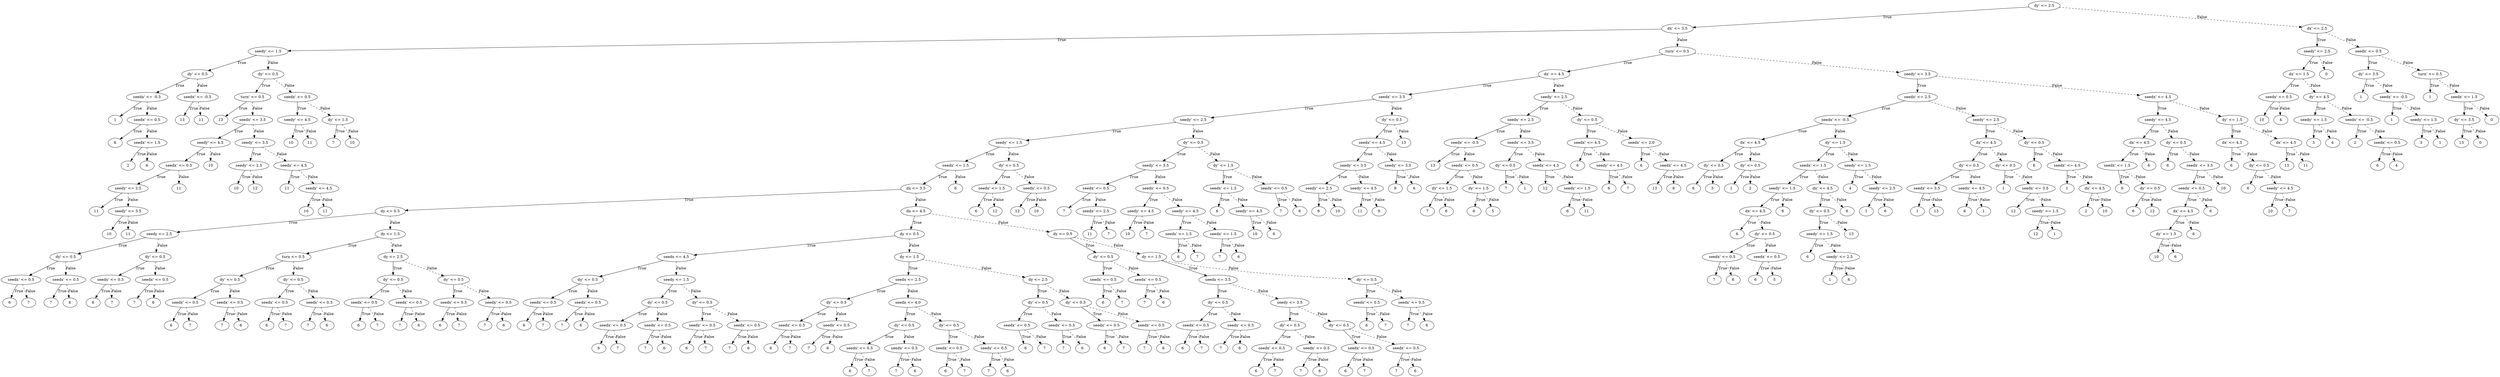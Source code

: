 digraph {
0 [label="dy' <= 2.5"];
1 [label="dx' <= 3.5"];
2 [label="seedy' <= 1.5"];
3 [label="dy' <= 0.5"];
4 [label="seedx' <= -0.5"];
5 [label="1"];
4 -> 5 [label="True"];
6 [label="seedx' <= 0.5"];
7 [label="6"];
6 -> 7 [label="True"];
8 [label="seedx' <= 1.5"];
9 [label="2"];
8 -> 9 [label="True"];
10 [label="6"];
8 -> 10 [style="dashed", label="False"];
6 -> 8 [style="dashed", label="False"];
4 -> 6 [style="dashed", label="False"];
3 -> 4 [label="True"];
11 [label="seedx' <= -0.5"];
12 [label="13"];
11 -> 12 [label="True"];
13 [label="11"];
11 -> 13 [style="dashed", label="False"];
3 -> 11 [style="dashed", label="False"];
2 -> 3 [label="True"];
14 [label="dy' <= 0.5"];
15 [label="turn' <= 0.5"];
16 [label="13"];
15 -> 16 [label="True"];
17 [label="seedx' <= 3.5"];
18 [label="seedy' <= 4.5"];
19 [label="seedx' <= 0.5"];
20 [label="seedy' <= 2.5"];
21 [label="11"];
20 -> 21 [label="True"];
22 [label="seedy' <= 3.5"];
23 [label="10"];
22 -> 23 [label="True"];
24 [label="11"];
22 -> 24 [style="dashed", label="False"];
20 -> 22 [style="dashed", label="False"];
19 -> 20 [label="True"];
25 [label="11"];
19 -> 25 [style="dashed", label="False"];
18 -> 19 [label="True"];
26 [label="10"];
18 -> 26 [style="dashed", label="False"];
17 -> 18 [label="True"];
27 [label="seedy' <= 3.5"];
28 [label="seedy' <= 2.5"];
29 [label="10"];
28 -> 29 [label="True"];
30 [label="12"];
28 -> 30 [style="dashed", label="False"];
27 -> 28 [label="True"];
31 [label="seedx' <= 4.5"];
32 [label="11"];
31 -> 32 [label="True"];
33 [label="seedy' <= 4.5"];
34 [label="10"];
33 -> 34 [label="True"];
35 [label="11"];
33 -> 35 [style="dashed", label="False"];
31 -> 33 [style="dashed", label="False"];
27 -> 31 [style="dashed", label="False"];
17 -> 27 [style="dashed", label="False"];
15 -> 17 [style="dashed", label="False"];
14 -> 15 [label="True"];
36 [label="seedx' <= 0.5"];
37 [label="seedy' <= 4.5"];
38 [label="10"];
37 -> 38 [label="True"];
39 [label="11"];
37 -> 39 [style="dashed", label="False"];
36 -> 37 [label="True"];
40 [label="dy' <= 1.5"];
41 [label="7"];
40 -> 41 [label="True"];
42 [label="10"];
40 -> 42 [style="dashed", label="False"];
36 -> 40 [style="dashed", label="False"];
14 -> 36 [style="dashed", label="False"];
2 -> 14 [style="dashed", label="False"];
1 -> 2 [label="True"];
43 [label="turn' <= 0.5"];
44 [label="dx' <= 4.5"];
45 [label="seedx' <= 3.5"];
46 [label="seedy' <= 2.5"];
47 [label="seedy' <= 1.5"];
48 [label="seedx' <= 1.5"];
49 [label="dx <= 3.5"];
50 [label="dy <= 0.5"];
51 [label="seedy <= 2.5"];
52 [label="dy' <= 0.5"];
53 [label="seedx' <= 0.5"];
54 [label="6"];
53 -> 54 [label="True"];
55 [label="7"];
53 -> 55 [style="dashed", label="False"];
52 -> 53 [label="True"];
56 [label="seedx' <= 0.5"];
57 [label="7"];
56 -> 57 [label="True"];
58 [label="6"];
56 -> 58 [style="dashed", label="False"];
52 -> 56 [style="dashed", label="False"];
51 -> 52 [label="True"];
59 [label="dy' <= 0.5"];
60 [label="seedx' <= 0.5"];
61 [label="6"];
60 -> 61 [label="True"];
62 [label="7"];
60 -> 62 [style="dashed", label="False"];
59 -> 60 [label="True"];
63 [label="seedx' <= 0.5"];
64 [label="7"];
63 -> 64 [label="True"];
65 [label="6"];
63 -> 65 [style="dashed", label="False"];
59 -> 63 [style="dashed", label="False"];
51 -> 59 [style="dashed", label="False"];
50 -> 51 [label="True"];
66 [label="dy <= 1.5"];
67 [label="turn <= 0.5"];
68 [label="dy' <= 0.5"];
69 [label="seedx' <= 0.5"];
70 [label="6"];
69 -> 70 [label="True"];
71 [label="7"];
69 -> 71 [style="dashed", label="False"];
68 -> 69 [label="True"];
72 [label="seedx' <= 0.5"];
73 [label="7"];
72 -> 73 [label="True"];
74 [label="6"];
72 -> 74 [style="dashed", label="False"];
68 -> 72 [style="dashed", label="False"];
67 -> 68 [label="True"];
75 [label="dy' <= 0.5"];
76 [label="seedx' <= 0.5"];
77 [label="6"];
76 -> 77 [label="True"];
78 [label="7"];
76 -> 78 [style="dashed", label="False"];
75 -> 76 [label="True"];
79 [label="seedx' <= 0.5"];
80 [label="7"];
79 -> 80 [label="True"];
81 [label="6"];
79 -> 81 [style="dashed", label="False"];
75 -> 79 [style="dashed", label="False"];
67 -> 75 [style="dashed", label="False"];
66 -> 67 [label="True"];
82 [label="dy <= 2.5"];
83 [label="dy' <= 0.5"];
84 [label="seedx' <= 0.5"];
85 [label="6"];
84 -> 85 [label="True"];
86 [label="7"];
84 -> 86 [style="dashed", label="False"];
83 -> 84 [label="True"];
87 [label="seedx' <= 0.5"];
88 [label="7"];
87 -> 88 [label="True"];
89 [label="6"];
87 -> 89 [style="dashed", label="False"];
83 -> 87 [style="dashed", label="False"];
82 -> 83 [label="True"];
90 [label="dy' <= 0.5"];
91 [label="seedx' <= 0.5"];
92 [label="6"];
91 -> 92 [label="True"];
93 [label="7"];
91 -> 93 [style="dashed", label="False"];
90 -> 91 [label="True"];
94 [label="seedx' <= 0.5"];
95 [label="7"];
94 -> 95 [label="True"];
96 [label="6"];
94 -> 96 [style="dashed", label="False"];
90 -> 94 [style="dashed", label="False"];
82 -> 90 [style="dashed", label="False"];
66 -> 82 [style="dashed", label="False"];
50 -> 66 [style="dashed", label="False"];
49 -> 50 [label="True"];
97 [label="dx <= 4.5"];
98 [label="dy <= 0.5"];
99 [label="seedx <= 4.5"];
100 [label="dy' <= 0.5"];
101 [label="seedx' <= 0.5"];
102 [label="6"];
101 -> 102 [label="True"];
103 [label="7"];
101 -> 103 [style="dashed", label="False"];
100 -> 101 [label="True"];
104 [label="seedx' <= 0.5"];
105 [label="7"];
104 -> 105 [label="True"];
106 [label="6"];
104 -> 106 [style="dashed", label="False"];
100 -> 104 [style="dashed", label="False"];
99 -> 100 [label="True"];
107 [label="seedy <= 1.5"];
108 [label="dy' <= 0.5"];
109 [label="seedx' <= 0.5"];
110 [label="6"];
109 -> 110 [label="True"];
111 [label="7"];
109 -> 111 [style="dashed", label="False"];
108 -> 109 [label="True"];
112 [label="seedx' <= 0.5"];
113 [label="7"];
112 -> 113 [label="True"];
114 [label="6"];
112 -> 114 [style="dashed", label="False"];
108 -> 112 [style="dashed", label="False"];
107 -> 108 [label="True"];
115 [label="dy' <= 0.5"];
116 [label="seedx' <= 0.5"];
117 [label="6"];
116 -> 117 [label="True"];
118 [label="7"];
116 -> 118 [style="dashed", label="False"];
115 -> 116 [label="True"];
119 [label="seedx' <= 0.5"];
120 [label="7"];
119 -> 120 [label="True"];
121 [label="6"];
119 -> 121 [style="dashed", label="False"];
115 -> 119 [style="dashed", label="False"];
107 -> 115 [style="dashed", label="False"];
99 -> 107 [style="dashed", label="False"];
98 -> 99 [label="True"];
122 [label="dy <= 1.5"];
123 [label="seedx <= 2.5"];
124 [label="dy' <= 0.5"];
125 [label="seedx' <= 0.5"];
126 [label="6"];
125 -> 126 [label="True"];
127 [label="7"];
125 -> 127 [style="dashed", label="False"];
124 -> 125 [label="True"];
128 [label="seedx' <= 0.5"];
129 [label="7"];
128 -> 129 [label="True"];
130 [label="6"];
128 -> 130 [style="dashed", label="False"];
124 -> 128 [style="dashed", label="False"];
123 -> 124 [label="True"];
131 [label="seedx <= 4.0"];
132 [label="dy' <= 0.5"];
133 [label="seedx' <= 0.5"];
134 [label="6"];
133 -> 134 [label="True"];
135 [label="7"];
133 -> 135 [style="dashed", label="False"];
132 -> 133 [label="True"];
136 [label="seedx' <= 0.5"];
137 [label="7"];
136 -> 137 [label="True"];
138 [label="6"];
136 -> 138 [style="dashed", label="False"];
132 -> 136 [style="dashed", label="False"];
131 -> 132 [label="True"];
139 [label="dy' <= 0.5"];
140 [label="seedx' <= 0.5"];
141 [label="6"];
140 -> 141 [label="True"];
142 [label="7"];
140 -> 142 [style="dashed", label="False"];
139 -> 140 [label="True"];
143 [label="seedx' <= 0.5"];
144 [label="7"];
143 -> 144 [label="True"];
145 [label="6"];
143 -> 145 [style="dashed", label="False"];
139 -> 143 [style="dashed", label="False"];
131 -> 139 [style="dashed", label="False"];
123 -> 131 [style="dashed", label="False"];
122 -> 123 [label="True"];
146 [label="dy <= 2.5"];
147 [label="dy' <= 0.5"];
148 [label="seedx' <= 0.5"];
149 [label="6"];
148 -> 149 [label="True"];
150 [label="7"];
148 -> 150 [style="dashed", label="False"];
147 -> 148 [label="True"];
151 [label="seedx' <= 0.5"];
152 [label="7"];
151 -> 152 [label="True"];
153 [label="6"];
151 -> 153 [style="dashed", label="False"];
147 -> 151 [style="dashed", label="False"];
146 -> 147 [label="True"];
154 [label="dy' <= 0.5"];
155 [label="seedx' <= 0.5"];
156 [label="6"];
155 -> 156 [label="True"];
157 [label="7"];
155 -> 157 [style="dashed", label="False"];
154 -> 155 [label="True"];
158 [label="seedx' <= 0.5"];
159 [label="7"];
158 -> 159 [label="True"];
160 [label="6"];
158 -> 160 [style="dashed", label="False"];
154 -> 158 [style="dashed", label="False"];
146 -> 154 [style="dashed", label="False"];
122 -> 146 [style="dashed", label="False"];
98 -> 122 [style="dashed", label="False"];
97 -> 98 [label="True"];
161 [label="dy <= 0.5"];
162 [label="dy' <= 0.5"];
163 [label="seedx' <= 0.5"];
164 [label="6"];
163 -> 164 [label="True"];
165 [label="7"];
163 -> 165 [style="dashed", label="False"];
162 -> 163 [label="True"];
166 [label="seedx' <= 0.5"];
167 [label="7"];
166 -> 167 [label="True"];
168 [label="6"];
166 -> 168 [style="dashed", label="False"];
162 -> 166 [style="dashed", label="False"];
161 -> 162 [label="True"];
169 [label="dy <= 1.5"];
170 [label="seedx <= 3.5"];
171 [label="dy' <= 0.5"];
172 [label="seedx' <= 0.5"];
173 [label="6"];
172 -> 173 [label="True"];
174 [label="7"];
172 -> 174 [style="dashed", label="False"];
171 -> 172 [label="True"];
175 [label="seedx' <= 0.5"];
176 [label="7"];
175 -> 176 [label="True"];
177 [label="6"];
175 -> 177 [style="dashed", label="False"];
171 -> 175 [style="dashed", label="False"];
170 -> 171 [label="True"];
178 [label="seedy <= 3.5"];
179 [label="dy' <= 0.5"];
180 [label="seedx' <= 0.5"];
181 [label="6"];
180 -> 181 [label="True"];
182 [label="7"];
180 -> 182 [style="dashed", label="False"];
179 -> 180 [label="True"];
183 [label="seedx' <= 0.5"];
184 [label="7"];
183 -> 184 [label="True"];
185 [label="6"];
183 -> 185 [style="dashed", label="False"];
179 -> 183 [style="dashed", label="False"];
178 -> 179 [label="True"];
186 [label="dy' <= 0.5"];
187 [label="seedx' <= 0.5"];
188 [label="6"];
187 -> 188 [label="True"];
189 [label="7"];
187 -> 189 [style="dashed", label="False"];
186 -> 187 [label="True"];
190 [label="seedx' <= 0.5"];
191 [label="7"];
190 -> 191 [label="True"];
192 [label="6"];
190 -> 192 [style="dashed", label="False"];
186 -> 190 [style="dashed", label="False"];
178 -> 186 [style="dashed", label="False"];
170 -> 178 [style="dashed", label="False"];
169 -> 170 [label="True"];
193 [label="dy' <= 0.5"];
194 [label="seedx' <= 0.5"];
195 [label="6"];
194 -> 195 [label="True"];
196 [label="7"];
194 -> 196 [style="dashed", label="False"];
193 -> 194 [label="True"];
197 [label="seedx' <= 0.5"];
198 [label="7"];
197 -> 198 [label="True"];
199 [label="6"];
197 -> 199 [style="dashed", label="False"];
193 -> 197 [style="dashed", label="False"];
169 -> 193 [style="dashed", label="False"];
161 -> 169 [style="dashed", label="False"];
97 -> 161 [style="dashed", label="False"];
49 -> 97 [style="dashed", label="False"];
48 -> 49 [label="True"];
200 [label="6"];
48 -> 200 [style="dashed", label="False"];
47 -> 48 [label="True"];
201 [label="dy' <= 0.5"];
202 [label="seedx' <= 1.5"];
203 [label="6"];
202 -> 203 [label="True"];
204 [label="12"];
202 -> 204 [style="dashed", label="False"];
201 -> 202 [label="True"];
205 [label="seedx' <= 0.5"];
206 [label="12"];
205 -> 206 [label="True"];
207 [label="10"];
205 -> 207 [style="dashed", label="False"];
201 -> 205 [style="dashed", label="False"];
47 -> 201 [style="dashed", label="False"];
46 -> 47 [label="True"];
208 [label="dy' <= 0.5"];
209 [label="seedy' <= 3.5"];
210 [label="seedx' <= 0.5"];
211 [label="7"];
210 -> 211 [label="True"];
212 [label="seedx' <= 2.5"];
213 [label="11"];
212 -> 213 [label="True"];
214 [label="7"];
212 -> 214 [style="dashed", label="False"];
210 -> 212 [style="dashed", label="False"];
209 -> 210 [label="True"];
215 [label="seedx' <= 0.5"];
216 [label="seedy' <= 4.5"];
217 [label="10"];
216 -> 217 [label="True"];
218 [label="7"];
216 -> 218 [style="dashed", label="False"];
215 -> 216 [label="True"];
219 [label="seedy' <= 4.5"];
220 [label="seedx' <= 1.5"];
221 [label="6"];
220 -> 221 [label="True"];
222 [label="7"];
220 -> 222 [style="dashed", label="False"];
219 -> 220 [label="True"];
223 [label="seedx' <= 1.5"];
224 [label="7"];
223 -> 224 [label="True"];
225 [label="6"];
223 -> 225 [style="dashed", label="False"];
219 -> 223 [style="dashed", label="False"];
215 -> 219 [style="dashed", label="False"];
209 -> 215 [style="dashed", label="False"];
208 -> 209 [label="True"];
226 [label="dy' <= 1.5"];
227 [label="seedx' <= 1.5"];
228 [label="6"];
227 -> 228 [label="True"];
229 [label="seedy' <= 4.5"];
230 [label="10"];
229 -> 230 [label="True"];
231 [label="6"];
229 -> 231 [style="dashed", label="False"];
227 -> 229 [style="dashed", label="False"];
226 -> 227 [label="True"];
232 [label="seedx' <= 0.5"];
233 [label="7"];
232 -> 233 [label="True"];
234 [label="6"];
232 -> 234 [style="dashed", label="False"];
226 -> 232 [style="dashed", label="False"];
208 -> 226 [style="dashed", label="False"];
46 -> 208 [style="dashed", label="False"];
45 -> 46 [label="True"];
235 [label="dy' <= 0.5"];
236 [label="seedx' <= 4.5"];
237 [label="seedy' <= 3.5"];
238 [label="seedy' <= 2.5"];
239 [label="6"];
238 -> 239 [label="True"];
240 [label="10"];
238 -> 240 [style="dashed", label="False"];
237 -> 238 [label="True"];
241 [label="seedy' <= 4.5"];
242 [label="11"];
241 -> 242 [label="True"];
243 [label="9"];
241 -> 243 [style="dashed", label="False"];
237 -> 241 [style="dashed", label="False"];
236 -> 237 [label="True"];
244 [label="seedy' <= 3.5"];
245 [label="9"];
244 -> 245 [label="True"];
246 [label="6"];
244 -> 246 [style="dashed", label="False"];
236 -> 244 [style="dashed", label="False"];
235 -> 236 [label="True"];
247 [label="13"];
235 -> 247 [style="dashed", label="False"];
45 -> 235 [style="dashed", label="False"];
44 -> 45 [label="True"];
248 [label="seedy' <= 2.5"];
249 [label="seedx' <= 2.5"];
250 [label="seedx' <= -0.5"];
251 [label="13"];
250 -> 251 [label="True"];
252 [label="seedx' <= 0.5"];
253 [label="dy' <= 1.5"];
254 [label="7"];
253 -> 254 [label="True"];
255 [label="6"];
253 -> 255 [style="dashed", label="False"];
252 -> 253 [label="True"];
256 [label="dy' <= 1.5"];
257 [label="6"];
256 -> 257 [label="True"];
258 [label="5"];
256 -> 258 [style="dashed", label="False"];
252 -> 256 [style="dashed", label="False"];
250 -> 252 [style="dashed", label="False"];
249 -> 250 [label="True"];
259 [label="seedx' <= 3.5"];
260 [label="dy' <= 0.5"];
261 [label="7"];
260 -> 261 [label="True"];
262 [label="1"];
260 -> 262 [style="dashed", label="False"];
259 -> 260 [label="True"];
263 [label="seedx' <= 4.5"];
264 [label="12"];
263 -> 264 [label="True"];
265 [label="seedy' <= 1.5"];
266 [label="6"];
265 -> 266 [label="True"];
267 [label="11"];
265 -> 267 [style="dashed", label="False"];
263 -> 265 [style="dashed", label="False"];
259 -> 263 [style="dashed", label="False"];
249 -> 259 [style="dashed", label="False"];
248 -> 249 [label="True"];
268 [label="dy' <= 0.5"];
269 [label="seedx' <= 4.5"];
270 [label="6"];
269 -> 270 [label="True"];
271 [label="seedy' <= 4.5"];
272 [label="6"];
271 -> 272 [label="True"];
273 [label="7"];
271 -> 273 [style="dashed", label="False"];
269 -> 271 [style="dashed", label="False"];
268 -> 269 [label="True"];
274 [label="seedx' <= 2.0"];
275 [label="6"];
274 -> 275 [label="True"];
276 [label="seedx' <= 4.5"];
277 [label="13"];
276 -> 277 [label="True"];
278 [label="8"];
276 -> 278 [style="dashed", label="False"];
274 -> 276 [style="dashed", label="False"];
268 -> 274 [style="dashed", label="False"];
248 -> 268 [style="dashed", label="False"];
44 -> 248 [style="dashed", label="False"];
43 -> 44 [label="True"];
279 [label="seedy' <= 3.5"];
280 [label="seedx' <= 2.5"];
281 [label="seedx' <= -0.5"];
282 [label="dx' <= 4.5"];
283 [label="dy' <= 0.5"];
284 [label="6"];
283 -> 284 [label="True"];
285 [label="3"];
283 -> 285 [style="dashed", label="False"];
282 -> 283 [label="True"];
286 [label="dy' <= 0.5"];
287 [label="1"];
286 -> 287 [label="True"];
288 [label="2"];
286 -> 288 [style="dashed", label="False"];
282 -> 286 [style="dashed", label="False"];
281 -> 282 [label="True"];
289 [label="dy' <= 1.5"];
290 [label="seedx' <= 1.5"];
291 [label="seedy' <= 1.5"];
292 [label="dx' <= 4.5"];
293 [label="6"];
292 -> 293 [label="True"];
294 [label="dy' <= 0.5"];
295 [label="seedx' <= 0.5"];
296 [label="7"];
295 -> 296 [label="True"];
297 [label="6"];
295 -> 297 [style="dashed", label="False"];
294 -> 295 [label="True"];
298 [label="seedx' <= 0.5"];
299 [label="6"];
298 -> 299 [label="True"];
300 [label="5"];
298 -> 300 [style="dashed", label="False"];
294 -> 298 [style="dashed", label="False"];
292 -> 294 [style="dashed", label="False"];
291 -> 292 [label="True"];
301 [label="6"];
291 -> 301 [style="dashed", label="False"];
290 -> 291 [label="True"];
302 [label="dx' <= 4.5"];
303 [label="dy' <= 0.5"];
304 [label="seedy' <= 1.5"];
305 [label="6"];
304 -> 305 [label="True"];
306 [label="seedy' <= 2.5"];
307 [label="1"];
306 -> 307 [label="True"];
308 [label="6"];
306 -> 308 [style="dashed", label="False"];
304 -> 306 [style="dashed", label="False"];
303 -> 304 [label="True"];
309 [label="13"];
303 -> 309 [style="dashed", label="False"];
302 -> 303 [label="True"];
310 [label="6"];
302 -> 310 [style="dashed", label="False"];
290 -> 302 [style="dashed", label="False"];
289 -> 290 [label="True"];
311 [label="seedy' <= 1.5"];
312 [label="4"];
311 -> 312 [label="True"];
313 [label="seedy' <= 2.5"];
314 [label="1"];
313 -> 314 [label="True"];
315 [label="6"];
313 -> 315 [style="dashed", label="False"];
311 -> 313 [style="dashed", label="False"];
289 -> 311 [style="dashed", label="False"];
281 -> 289 [style="dashed", label="False"];
280 -> 281 [label="True"];
316 [label="seedy' <= 2.5"];
317 [label="dx' <= 4.5"];
318 [label="dy' <= 0.5"];
319 [label="seedx' <= 3.5"];
320 [label="1"];
319 -> 320 [label="True"];
321 [label="13"];
319 -> 321 [style="dashed", label="False"];
318 -> 319 [label="True"];
322 [label="seedx' <= 4.5"];
323 [label="6"];
322 -> 323 [label="True"];
324 [label="1"];
322 -> 324 [style="dashed", label="False"];
318 -> 322 [style="dashed", label="False"];
317 -> 318 [label="True"];
325 [label="dy' <= 0.5"];
326 [label="1"];
325 -> 326 [label="True"];
327 [label="seedx' <= 3.5"];
328 [label="12"];
327 -> 328 [label="True"];
329 [label="seedy' <= 1.5"];
330 [label="12"];
329 -> 330 [label="True"];
331 [label="1"];
329 -> 331 [style="dashed", label="False"];
327 -> 329 [style="dashed", label="False"];
325 -> 327 [style="dashed", label="False"];
317 -> 325 [style="dashed", label="False"];
316 -> 317 [label="True"];
332 [label="dy' <= 0.5"];
333 [label="6"];
332 -> 333 [label="True"];
334 [label="seedx' <= 4.5"];
335 [label="1"];
334 -> 335 [label="True"];
336 [label="dx' <= 4.5"];
337 [label="2"];
336 -> 337 [label="True"];
338 [label="10"];
336 -> 338 [style="dashed", label="False"];
334 -> 336 [style="dashed", label="False"];
332 -> 334 [style="dashed", label="False"];
316 -> 332 [style="dashed", label="False"];
280 -> 316 [style="dashed", label="False"];
279 -> 280 [label="True"];
339 [label="seedx' <= 4.5"];
340 [label="seedy' <= 4.5"];
341 [label="dx' <= 4.5"];
342 [label="seedx' <= 1.5"];
343 [label="6"];
342 -> 343 [label="True"];
344 [label="dy' <= 0.5"];
345 [label="6"];
344 -> 345 [label="True"];
346 [label="12"];
344 -> 346 [style="dashed", label="False"];
342 -> 344 [style="dashed", label="False"];
341 -> 342 [label="True"];
347 [label="6"];
341 -> 347 [style="dashed", label="False"];
340 -> 341 [label="True"];
348 [label="dy' <= 0.5"];
349 [label="6"];
348 -> 349 [label="True"];
350 [label="seedx' <= 3.5"];
351 [label="seedx' <= 0.5"];
352 [label="dx' <= 4.5"];
353 [label="dy' <= 1.5"];
354 [label="10"];
353 -> 354 [label="True"];
355 [label="6"];
353 -> 355 [style="dashed", label="False"];
352 -> 353 [label="True"];
356 [label="6"];
352 -> 356 [style="dashed", label="False"];
351 -> 352 [label="True"];
357 [label="6"];
351 -> 357 [style="dashed", label="False"];
350 -> 351 [label="True"];
358 [label="10"];
350 -> 358 [style="dashed", label="False"];
348 -> 350 [style="dashed", label="False"];
340 -> 348 [style="dashed", label="False"];
339 -> 340 [label="True"];
359 [label="dy' <= 1.5"];
360 [label="dx' <= 4.5"];
361 [label="6"];
360 -> 361 [label="True"];
362 [label="dy' <= 0.5"];
363 [label="6"];
362 -> 363 [label="True"];
364 [label="seedy' <= 4.5"];
365 [label="10"];
364 -> 365 [label="True"];
366 [label="7"];
364 -> 366 [style="dashed", label="False"];
362 -> 364 [style="dashed", label="False"];
360 -> 362 [style="dashed", label="False"];
359 -> 360 [label="True"];
367 [label="dx' <= 4.5"];
368 [label="13"];
367 -> 368 [label="True"];
369 [label="11"];
367 -> 369 [style="dashed", label="False"];
359 -> 367 [style="dashed", label="False"];
339 -> 359 [style="dashed", label="False"];
279 -> 339 [style="dashed", label="False"];
43 -> 279 [style="dashed", label="False"];
1 -> 43 [style="dashed", label="False"];
0 -> 1 [label="True"];
370 [label="dx' <= 2.5"];
371 [label="seedy' <= 2.5"];
372 [label="dx' <= 1.5"];
373 [label="seedx' <= 0.5"];
374 [label="10"];
373 -> 374 [label="True"];
375 [label="4"];
373 -> 375 [style="dashed", label="False"];
372 -> 373 [label="True"];
376 [label="dy' <= 4.5"];
377 [label="seedy' <= 1.5"];
378 [label="3"];
377 -> 378 [label="True"];
379 [label="4"];
377 -> 379 [style="dashed", label="False"];
376 -> 377 [label="True"];
380 [label="seedx' <= -0.5"];
381 [label="2"];
380 -> 381 [label="True"];
382 [label="seedx' <= 0.5"];
383 [label="6"];
382 -> 383 [label="True"];
384 [label="4"];
382 -> 384 [style="dashed", label="False"];
380 -> 382 [style="dashed", label="False"];
376 -> 380 [style="dashed", label="False"];
372 -> 376 [style="dashed", label="False"];
371 -> 372 [label="True"];
385 [label="0"];
371 -> 385 [style="dashed", label="False"];
370 -> 371 [label="True"];
386 [label="seedx' <= 0.5"];
387 [label="dy' <= 3.5"];
388 [label="1"];
387 -> 388 [label="True"];
389 [label="seedx' <= -0.5"];
390 [label="1"];
389 -> 390 [label="True"];
391 [label="seedy' <= 1.5"];
392 [label="3"];
391 -> 392 [label="True"];
393 [label="1"];
391 -> 393 [style="dashed", label="False"];
389 -> 391 [style="dashed", label="False"];
387 -> 389 [style="dashed", label="False"];
386 -> 387 [label="True"];
394 [label="turn' <= 0.5"];
395 [label="1"];
394 -> 395 [label="True"];
396 [label="seedx' <= 1.5"];
397 [label="dy' <= 3.5"];
398 [label="13"];
397 -> 398 [label="True"];
399 [label="0"];
397 -> 399 [style="dashed", label="False"];
396 -> 397 [label="True"];
400 [label="0"];
396 -> 400 [style="dashed", label="False"];
394 -> 396 [style="dashed", label="False"];
386 -> 394 [style="dashed", label="False"];
370 -> 386 [style="dashed", label="False"];
0 -> 370 [style="dashed", label="False"];

}